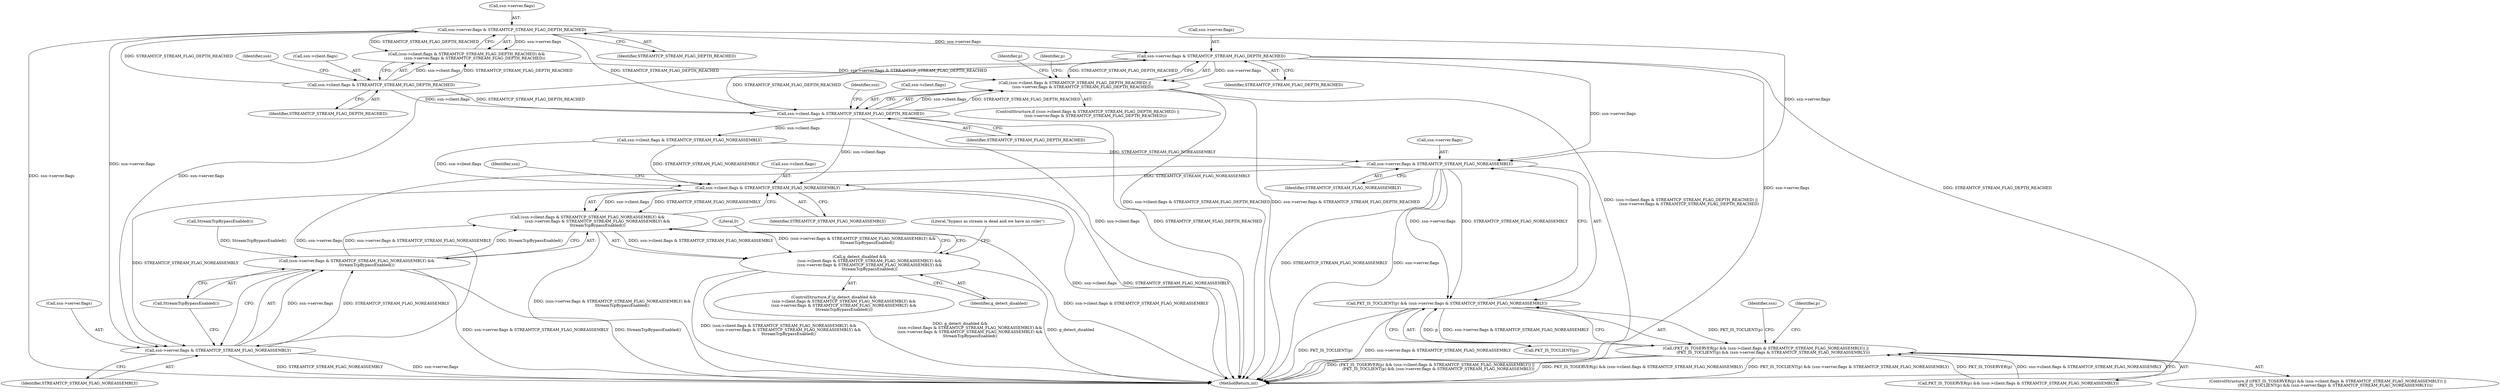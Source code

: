 digraph "0_suricata_e1ef57c848bbe4e567d5d4b66d346a742e3f77a1_0@pointer" {
"1000758" [label="(Call,ssn->server.flags & STREAMTCP_STREAM_FLAG_DEPTH_REACHED)"];
"1000736" [label="(Call,ssn->server.flags & STREAMTCP_STREAM_FLAG_DEPTH_REACHED)"];
"1000729" [label="(Call,ssn->client.flags & STREAMTCP_STREAM_FLAG_DEPTH_REACHED)"];
"1000751" [label="(Call,ssn->client.flags & STREAMTCP_STREAM_FLAG_DEPTH_REACHED)"];
"1000750" [label="(Call,(ssn->client.flags & STREAMTCP_STREAM_FLAG_DEPTH_REACHED) ||\n             (ssn->server.flags & STREAMTCP_STREAM_FLAG_DEPTH_REACHED))"];
"1000786" [label="(Call,ssn->server.flags & STREAMTCP_STREAM_FLAG_NOREASSEMBLY)"];
"1000783" [label="(Call,PKT_IS_TOCLIENT(p) && (ssn->server.flags & STREAMTCP_STREAM_FLAG_NOREASSEMBLY))"];
"1000772" [label="(Call,(PKT_IS_TOSERVER(p) && (ssn->client.flags & STREAMTCP_STREAM_FLAG_NOREASSEMBLY)) ||\n            (PKT_IS_TOCLIENT(p) && (ssn->server.flags & STREAMTCP_STREAM_FLAG_NOREASSEMBLY)))"];
"1000816" [label="(Call,ssn->client.flags & STREAMTCP_STREAM_FLAG_NOREASSEMBLY)"];
"1000815" [label="(Call,(ssn->client.flags & STREAMTCP_STREAM_FLAG_NOREASSEMBLY) &&\n                (ssn->server.flags & STREAMTCP_STREAM_FLAG_NOREASSEMBLY) &&\n                StreamTcpBypassEnabled())"];
"1000813" [label="(Call,g_detect_disabled &&\n                (ssn->client.flags & STREAMTCP_STREAM_FLAG_NOREASSEMBLY) &&\n                (ssn->server.flags & STREAMTCP_STREAM_FLAG_NOREASSEMBLY) &&\n                StreamTcpBypassEnabled())"];
"1000824" [label="(Call,ssn->server.flags & STREAMTCP_STREAM_FLAG_NOREASSEMBLY)"];
"1000823" [label="(Call,(ssn->server.flags & STREAMTCP_STREAM_FLAG_NOREASSEMBLY) &&\n                StreamTcpBypassEnabled())"];
"1000776" [label="(Call,ssn->client.flags & STREAMTCP_STREAM_FLAG_NOREASSEMBLY)"];
"1000830" [label="(Identifier,STREAMTCP_STREAM_FLAG_NOREASSEMBLY)"];
"1000772" [label="(Call,(PKT_IS_TOSERVER(p) && (ssn->client.flags & STREAMTCP_STREAM_FLAG_NOREASSEMBLY)) ||\n            (PKT_IS_TOCLIENT(p) && (ssn->server.flags & STREAMTCP_STREAM_FLAG_NOREASSEMBLY)))"];
"1000735" [label="(Identifier,STREAMTCP_STREAM_FLAG_DEPTH_REACHED)"];
"1000823" [label="(Call,(ssn->server.flags & STREAMTCP_STREAM_FLAG_NOREASSEMBLY) &&\n                StreamTcpBypassEnabled())"];
"1000739" [label="(Identifier,ssn)"];
"1000758" [label="(Call,ssn->server.flags & STREAMTCP_STREAM_FLAG_DEPTH_REACHED)"];
"1000771" [label="(ControlStructure,if ((PKT_IS_TOSERVER(p) && (ssn->client.flags & STREAMTCP_STREAM_FLAG_NOREASSEMBLY)) ||\n            (PKT_IS_TOCLIENT(p) && (ssn->server.flags & STREAMTCP_STREAM_FLAG_NOREASSEMBLY))))"];
"1000784" [label="(Call,PKT_IS_TOCLIENT(p))"];
"1000786" [label="(Call,ssn->server.flags & STREAMTCP_STREAM_FLAG_NOREASSEMBLY)"];
"1000729" [label="(Call,ssn->client.flags & STREAMTCP_STREAM_FLAG_DEPTH_REACHED)"];
"1000815" [label="(Call,(ssn->client.flags & STREAMTCP_STREAM_FLAG_NOREASSEMBLY) &&\n                (ssn->server.flags & STREAMTCP_STREAM_FLAG_NOREASSEMBLY) &&\n                StreamTcpBypassEnabled())"];
"1000824" [label="(Call,ssn->server.flags & STREAMTCP_STREAM_FLAG_NOREASSEMBLY)"];
"1000827" [label="(Identifier,ssn)"];
"1000736" [label="(Call,ssn->server.flags & STREAMTCP_STREAM_FLAG_DEPTH_REACHED)"];
"1000814" [label="(Identifier,g_detect_disabled)"];
"1000822" [label="(Identifier,STREAMTCP_STREAM_FLAG_NOREASSEMBLY)"];
"1000737" [label="(Call,ssn->server.flags)"];
"1000816" [label="(Call,ssn->client.flags & STREAMTCP_STREAM_FLAG_NOREASSEMBLY)"];
"1000787" [label="(Call,ssn->server.flags)"];
"1000825" [label="(Call,ssn->server.flags)"];
"1000802" [label="(Identifier,ssn)"];
"1000742" [label="(Identifier,STREAMTCP_STREAM_FLAG_DEPTH_REACHED)"];
"1000834" [label="(Literal,\"bypass as stream is dead and we have no rules\")"];
"1000751" [label="(Call,ssn->client.flags & STREAMTCP_STREAM_FLAG_DEPTH_REACHED)"];
"1000792" [label="(Identifier,STREAMTCP_STREAM_FLAG_NOREASSEMBLY)"];
"1000812" [label="(ControlStructure,if (g_detect_disabled &&\n                (ssn->client.flags & STREAMTCP_STREAM_FLAG_NOREASSEMBLY) &&\n                (ssn->server.flags & STREAMTCP_STREAM_FLAG_NOREASSEMBLY) &&\n                StreamTcpBypassEnabled()))"];
"1000745" [label="(Call,StreamTcpBypassEnabled())"];
"1000761" [label="(Identifier,ssn)"];
"1000764" [label="(Identifier,STREAMTCP_STREAM_FLAG_DEPTH_REACHED)"];
"1000749" [label="(ControlStructure,if ((ssn->client.flags & STREAMTCP_STREAM_FLAG_DEPTH_REACHED) ||\n             (ssn->server.flags & STREAMTCP_STREAM_FLAG_DEPTH_REACHED)))"];
"1000768" [label="(Identifier,p)"];
"1000752" [label="(Call,ssn->client.flags)"];
"1000884" [label="(MethodReturn,int)"];
"1000838" [label="(Literal,0)"];
"1000817" [label="(Call,ssn->client.flags)"];
"1000750" [label="(Call,(ssn->client.flags & STREAMTCP_STREAM_FLAG_DEPTH_REACHED) ||\n             (ssn->server.flags & STREAMTCP_STREAM_FLAG_DEPTH_REACHED))"];
"1000775" [label="(Identifier,p)"];
"1000730" [label="(Call,ssn->client.flags)"];
"1000813" [label="(Call,g_detect_disabled &&\n                (ssn->client.flags & STREAMTCP_STREAM_FLAG_NOREASSEMBLY) &&\n                (ssn->server.flags & STREAMTCP_STREAM_FLAG_NOREASSEMBLY) &&\n                StreamTcpBypassEnabled())"];
"1000759" [label="(Call,ssn->server.flags)"];
"1000783" [label="(Call,PKT_IS_TOCLIENT(p) && (ssn->server.flags & STREAMTCP_STREAM_FLAG_NOREASSEMBLY))"];
"1000831" [label="(Call,StreamTcpBypassEnabled())"];
"1000796" [label="(Identifier,p)"];
"1000773" [label="(Call,PKT_IS_TOSERVER(p) && (ssn->client.flags & STREAMTCP_STREAM_FLAG_NOREASSEMBLY))"];
"1000757" [label="(Identifier,STREAMTCP_STREAM_FLAG_DEPTH_REACHED)"];
"1000728" [label="(Call,(ssn->client.flags & STREAMTCP_STREAM_FLAG_DEPTH_REACHED) &&\n             (ssn->server.flags & STREAMTCP_STREAM_FLAG_DEPTH_REACHED))"];
"1000758" -> "1000750"  [label="AST: "];
"1000758" -> "1000764"  [label="CFG: "];
"1000759" -> "1000758"  [label="AST: "];
"1000764" -> "1000758"  [label="AST: "];
"1000750" -> "1000758"  [label="CFG: "];
"1000758" -> "1000884"  [label="DDG: ssn->server.flags"];
"1000758" -> "1000884"  [label="DDG: STREAMTCP_STREAM_FLAG_DEPTH_REACHED"];
"1000758" -> "1000750"  [label="DDG: ssn->server.flags"];
"1000758" -> "1000750"  [label="DDG: STREAMTCP_STREAM_FLAG_DEPTH_REACHED"];
"1000736" -> "1000758"  [label="DDG: ssn->server.flags"];
"1000751" -> "1000758"  [label="DDG: STREAMTCP_STREAM_FLAG_DEPTH_REACHED"];
"1000758" -> "1000786"  [label="DDG: ssn->server.flags"];
"1000758" -> "1000824"  [label="DDG: ssn->server.flags"];
"1000736" -> "1000728"  [label="AST: "];
"1000736" -> "1000742"  [label="CFG: "];
"1000737" -> "1000736"  [label="AST: "];
"1000742" -> "1000736"  [label="AST: "];
"1000728" -> "1000736"  [label="CFG: "];
"1000736" -> "1000884"  [label="DDG: ssn->server.flags"];
"1000736" -> "1000728"  [label="DDG: ssn->server.flags"];
"1000736" -> "1000728"  [label="DDG: STREAMTCP_STREAM_FLAG_DEPTH_REACHED"];
"1000729" -> "1000736"  [label="DDG: STREAMTCP_STREAM_FLAG_DEPTH_REACHED"];
"1000736" -> "1000751"  [label="DDG: STREAMTCP_STREAM_FLAG_DEPTH_REACHED"];
"1000736" -> "1000786"  [label="DDG: ssn->server.flags"];
"1000736" -> "1000824"  [label="DDG: ssn->server.flags"];
"1000729" -> "1000728"  [label="AST: "];
"1000729" -> "1000735"  [label="CFG: "];
"1000730" -> "1000729"  [label="AST: "];
"1000735" -> "1000729"  [label="AST: "];
"1000739" -> "1000729"  [label="CFG: "];
"1000728" -> "1000729"  [label="CFG: "];
"1000729" -> "1000728"  [label="DDG: ssn->client.flags"];
"1000729" -> "1000728"  [label="DDG: STREAMTCP_STREAM_FLAG_DEPTH_REACHED"];
"1000729" -> "1000751"  [label="DDG: ssn->client.flags"];
"1000729" -> "1000751"  [label="DDG: STREAMTCP_STREAM_FLAG_DEPTH_REACHED"];
"1000751" -> "1000750"  [label="AST: "];
"1000751" -> "1000757"  [label="CFG: "];
"1000752" -> "1000751"  [label="AST: "];
"1000757" -> "1000751"  [label="AST: "];
"1000761" -> "1000751"  [label="CFG: "];
"1000750" -> "1000751"  [label="CFG: "];
"1000751" -> "1000884"  [label="DDG: STREAMTCP_STREAM_FLAG_DEPTH_REACHED"];
"1000751" -> "1000884"  [label="DDG: ssn->client.flags"];
"1000751" -> "1000750"  [label="DDG: ssn->client.flags"];
"1000751" -> "1000750"  [label="DDG: STREAMTCP_STREAM_FLAG_DEPTH_REACHED"];
"1000751" -> "1000776"  [label="DDG: ssn->client.flags"];
"1000751" -> "1000816"  [label="DDG: ssn->client.flags"];
"1000750" -> "1000749"  [label="AST: "];
"1000768" -> "1000750"  [label="CFG: "];
"1000775" -> "1000750"  [label="CFG: "];
"1000750" -> "1000884"  [label="DDG: ssn->client.flags & STREAMTCP_STREAM_FLAG_DEPTH_REACHED"];
"1000750" -> "1000884"  [label="DDG: ssn->server.flags & STREAMTCP_STREAM_FLAG_DEPTH_REACHED"];
"1000750" -> "1000884"  [label="DDG: (ssn->client.flags & STREAMTCP_STREAM_FLAG_DEPTH_REACHED) ||\n             (ssn->server.flags & STREAMTCP_STREAM_FLAG_DEPTH_REACHED)"];
"1000728" -> "1000750"  [label="DDG: ssn->server.flags & STREAMTCP_STREAM_FLAG_DEPTH_REACHED"];
"1000786" -> "1000783"  [label="AST: "];
"1000786" -> "1000792"  [label="CFG: "];
"1000787" -> "1000786"  [label="AST: "];
"1000792" -> "1000786"  [label="AST: "];
"1000783" -> "1000786"  [label="CFG: "];
"1000786" -> "1000884"  [label="DDG: STREAMTCP_STREAM_FLAG_NOREASSEMBLY"];
"1000786" -> "1000884"  [label="DDG: ssn->server.flags"];
"1000786" -> "1000783"  [label="DDG: ssn->server.flags"];
"1000786" -> "1000783"  [label="DDG: STREAMTCP_STREAM_FLAG_NOREASSEMBLY"];
"1000776" -> "1000786"  [label="DDG: STREAMTCP_STREAM_FLAG_NOREASSEMBLY"];
"1000786" -> "1000816"  [label="DDG: STREAMTCP_STREAM_FLAG_NOREASSEMBLY"];
"1000786" -> "1000824"  [label="DDG: ssn->server.flags"];
"1000783" -> "1000772"  [label="AST: "];
"1000783" -> "1000784"  [label="CFG: "];
"1000784" -> "1000783"  [label="AST: "];
"1000772" -> "1000783"  [label="CFG: "];
"1000783" -> "1000884"  [label="DDG: ssn->server.flags & STREAMTCP_STREAM_FLAG_NOREASSEMBLY"];
"1000783" -> "1000884"  [label="DDG: PKT_IS_TOCLIENT(p)"];
"1000783" -> "1000772"  [label="DDG: PKT_IS_TOCLIENT(p)"];
"1000783" -> "1000772"  [label="DDG: ssn->server.flags & STREAMTCP_STREAM_FLAG_NOREASSEMBLY"];
"1000784" -> "1000783"  [label="DDG: p"];
"1000772" -> "1000771"  [label="AST: "];
"1000772" -> "1000773"  [label="CFG: "];
"1000773" -> "1000772"  [label="AST: "];
"1000796" -> "1000772"  [label="CFG: "];
"1000802" -> "1000772"  [label="CFG: "];
"1000772" -> "1000884"  [label="DDG: PKT_IS_TOSERVER(p) && (ssn->client.flags & STREAMTCP_STREAM_FLAG_NOREASSEMBLY)"];
"1000772" -> "1000884"  [label="DDG: PKT_IS_TOCLIENT(p) && (ssn->server.flags & STREAMTCP_STREAM_FLAG_NOREASSEMBLY)"];
"1000772" -> "1000884"  [label="DDG: (PKT_IS_TOSERVER(p) && (ssn->client.flags & STREAMTCP_STREAM_FLAG_NOREASSEMBLY)) ||\n            (PKT_IS_TOCLIENT(p) && (ssn->server.flags & STREAMTCP_STREAM_FLAG_NOREASSEMBLY))"];
"1000773" -> "1000772"  [label="DDG: PKT_IS_TOSERVER(p)"];
"1000773" -> "1000772"  [label="DDG: ssn->client.flags & STREAMTCP_STREAM_FLAG_NOREASSEMBLY"];
"1000816" -> "1000815"  [label="AST: "];
"1000816" -> "1000822"  [label="CFG: "];
"1000817" -> "1000816"  [label="AST: "];
"1000822" -> "1000816"  [label="AST: "];
"1000827" -> "1000816"  [label="CFG: "];
"1000815" -> "1000816"  [label="CFG: "];
"1000816" -> "1000884"  [label="DDG: ssn->client.flags"];
"1000816" -> "1000884"  [label="DDG: STREAMTCP_STREAM_FLAG_NOREASSEMBLY"];
"1000816" -> "1000815"  [label="DDG: ssn->client.flags"];
"1000816" -> "1000815"  [label="DDG: STREAMTCP_STREAM_FLAG_NOREASSEMBLY"];
"1000776" -> "1000816"  [label="DDG: ssn->client.flags"];
"1000776" -> "1000816"  [label="DDG: STREAMTCP_STREAM_FLAG_NOREASSEMBLY"];
"1000816" -> "1000824"  [label="DDG: STREAMTCP_STREAM_FLAG_NOREASSEMBLY"];
"1000815" -> "1000813"  [label="AST: "];
"1000815" -> "1000823"  [label="CFG: "];
"1000823" -> "1000815"  [label="AST: "];
"1000813" -> "1000815"  [label="CFG: "];
"1000815" -> "1000884"  [label="DDG: ssn->client.flags & STREAMTCP_STREAM_FLAG_NOREASSEMBLY"];
"1000815" -> "1000884"  [label="DDG: (ssn->server.flags & STREAMTCP_STREAM_FLAG_NOREASSEMBLY) &&\n                StreamTcpBypassEnabled()"];
"1000815" -> "1000813"  [label="DDG: ssn->client.flags & STREAMTCP_STREAM_FLAG_NOREASSEMBLY"];
"1000815" -> "1000813"  [label="DDG: (ssn->server.flags & STREAMTCP_STREAM_FLAG_NOREASSEMBLY) &&\n                StreamTcpBypassEnabled()"];
"1000823" -> "1000815"  [label="DDG: ssn->server.flags & STREAMTCP_STREAM_FLAG_NOREASSEMBLY"];
"1000823" -> "1000815"  [label="DDG: StreamTcpBypassEnabled()"];
"1000813" -> "1000812"  [label="AST: "];
"1000813" -> "1000814"  [label="CFG: "];
"1000814" -> "1000813"  [label="AST: "];
"1000834" -> "1000813"  [label="CFG: "];
"1000838" -> "1000813"  [label="CFG: "];
"1000813" -> "1000884"  [label="DDG: g_detect_disabled"];
"1000813" -> "1000884"  [label="DDG: (ssn->client.flags & STREAMTCP_STREAM_FLAG_NOREASSEMBLY) &&\n                (ssn->server.flags & STREAMTCP_STREAM_FLAG_NOREASSEMBLY) &&\n                StreamTcpBypassEnabled()"];
"1000813" -> "1000884"  [label="DDG: g_detect_disabled &&\n                (ssn->client.flags & STREAMTCP_STREAM_FLAG_NOREASSEMBLY) &&\n                (ssn->server.flags & STREAMTCP_STREAM_FLAG_NOREASSEMBLY) &&\n                StreamTcpBypassEnabled()"];
"1000824" -> "1000823"  [label="AST: "];
"1000824" -> "1000830"  [label="CFG: "];
"1000825" -> "1000824"  [label="AST: "];
"1000830" -> "1000824"  [label="AST: "];
"1000831" -> "1000824"  [label="CFG: "];
"1000823" -> "1000824"  [label="CFG: "];
"1000824" -> "1000884"  [label="DDG: STREAMTCP_STREAM_FLAG_NOREASSEMBLY"];
"1000824" -> "1000884"  [label="DDG: ssn->server.flags"];
"1000824" -> "1000823"  [label="DDG: ssn->server.flags"];
"1000824" -> "1000823"  [label="DDG: STREAMTCP_STREAM_FLAG_NOREASSEMBLY"];
"1000823" -> "1000831"  [label="CFG: "];
"1000831" -> "1000823"  [label="AST: "];
"1000823" -> "1000884"  [label="DDG: ssn->server.flags & STREAMTCP_STREAM_FLAG_NOREASSEMBLY"];
"1000823" -> "1000884"  [label="DDG: StreamTcpBypassEnabled()"];
"1000745" -> "1000823"  [label="DDG: StreamTcpBypassEnabled()"];
}
